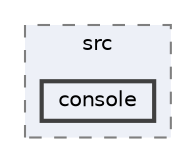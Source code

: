 digraph "console"
{
 // LATEX_PDF_SIZE
  bgcolor="transparent";
  edge [fontname=Helvetica,fontsize=10,labelfontname=Helvetica,labelfontsize=10];
  node [fontname=Helvetica,fontsize=10,shape=box,height=0.2,width=0.4];
  compound=true
  subgraph clusterdir_89fe82f1960e79957cf020bd55748283 {
    graph [ bgcolor="#edf0f7", pencolor="grey50", label="src", fontname=Helvetica,fontsize=10 style="filled,dashed", URL="dir_89fe82f1960e79957cf020bd55748283.html",tooltip=""]
  dir_dc45aee70f5889802bfcdd633721c453 [label="console", fillcolor="#edf0f7", color="grey25", style="filled,bold", URL="dir_dc45aee70f5889802bfcdd633721c453.html",tooltip=""];
  }
}
